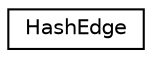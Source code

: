 digraph G
{
  edge [fontname="Helvetica",fontsize="10",labelfontname="Helvetica",labelfontsize="10"];
  node [fontname="Helvetica",fontsize="10",shape=record];
  rankdir=LR;
  Node1 [label="HashEdge",height=0.2,width=0.4,color="black", fillcolor="white", style="filled",URL="$da/dc6/structHashEdge.html"];
}
